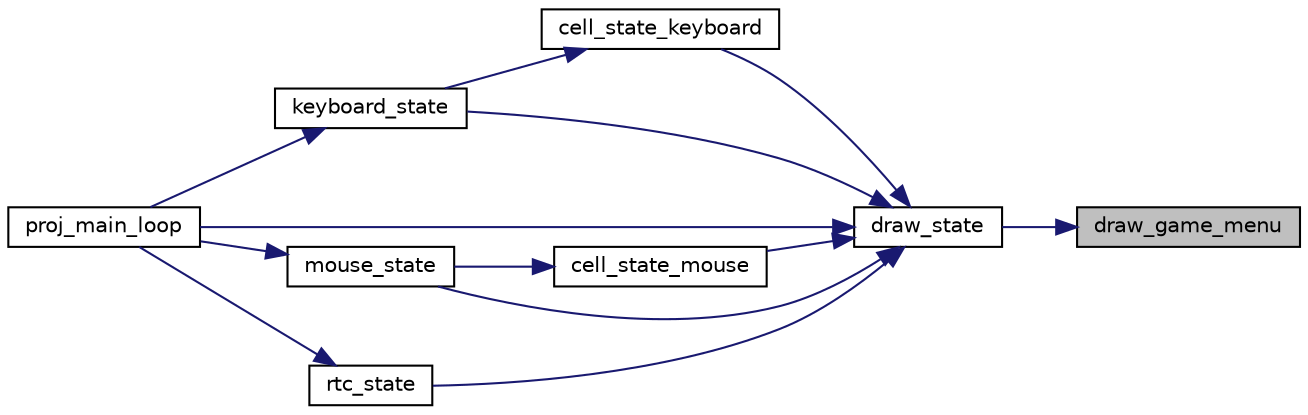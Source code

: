 digraph "draw_game_menu"
{
 // LATEX_PDF_SIZE
  edge [fontname="Helvetica",fontsize="10",labelfontname="Helvetica",labelfontsize="10"];
  node [fontname="Helvetica",fontsize="10",shape=record];
  rankdir="RL";
  Node1 [label="draw_game_menu",height=0.2,width=0.4,color="black", fillcolor="grey75", style="filled", fontcolor="black",tooltip="Draws the game pause menu."];
  Node1 -> Node2 [dir="back",color="midnightblue",fontsize="10",style="solid"];
  Node2 [label="draw_state",height=0.2,width=0.4,color="black", fillcolor="white", style="filled",URL="$view_8c.html#ac39d6d91d19c72e4ee591d52c4281dc4",tooltip="Draws the current game state."];
  Node2 -> Node3 [dir="back",color="midnightblue",fontsize="10",style="solid"];
  Node3 [label="cell_state_keyboard",height=0.2,width=0.4,color="black", fillcolor="white", style="filled",URL="$state_8c.html#a14575ad012aa8dfb26d627e6c1f200f0",tooltip="Handles keyboard input for cell selection and interaction."];
  Node3 -> Node4 [dir="back",color="midnightblue",fontsize="10",style="solid"];
  Node4 [label="keyboard_state",height=0.2,width=0.4,color="black", fillcolor="white", style="filled",URL="$state_8c.html#a85a5a00216c3c664ad37836286e09be6",tooltip="Handles keyboard input and updates the game state accordingly."];
  Node4 -> Node5 [dir="back",color="midnightblue",fontsize="10",style="solid"];
  Node5 [label="proj_main_loop",height=0.2,width=0.4,color="black", fillcolor="white", style="filled",URL="$main_8c.html#a2a16f651eccbd248e1ad3b3b924b143b",tooltip=" "];
  Node2 -> Node6 [dir="back",color="midnightblue",fontsize="10",style="solid"];
  Node6 [label="cell_state_mouse",height=0.2,width=0.4,color="black", fillcolor="white", style="filled",URL="$state_8c.html#adb2d47d83be7d90be9b4bb9cb9472bb0",tooltip="Handles mouse input for cell selection and interaction."];
  Node6 -> Node7 [dir="back",color="midnightblue",fontsize="10",style="solid"];
  Node7 [label="mouse_state",height=0.2,width=0.4,color="black", fillcolor="white", style="filled",URL="$state_8c.html#aef2e501a29ca47dd1826c6b2c0ebe666",tooltip="Handles mouse input and updates the game state accordingly."];
  Node7 -> Node5 [dir="back",color="midnightblue",fontsize="10",style="solid"];
  Node2 -> Node4 [dir="back",color="midnightblue",fontsize="10",style="solid"];
  Node2 -> Node7 [dir="back",color="midnightblue",fontsize="10",style="solid"];
  Node2 -> Node5 [dir="back",color="midnightblue",fontsize="10",style="solid"];
  Node2 -> Node8 [dir="back",color="midnightblue",fontsize="10",style="solid"];
  Node8 [label="rtc_state",height=0.2,width=0.4,color="black", fillcolor="white", style="filled",URL="$state_8c.html#a9ef0fb9a645256112121584c07ac2133",tooltip="Handles the real-time clock (RTC) state."];
  Node8 -> Node5 [dir="back",color="midnightblue",fontsize="10",style="solid"];
}
